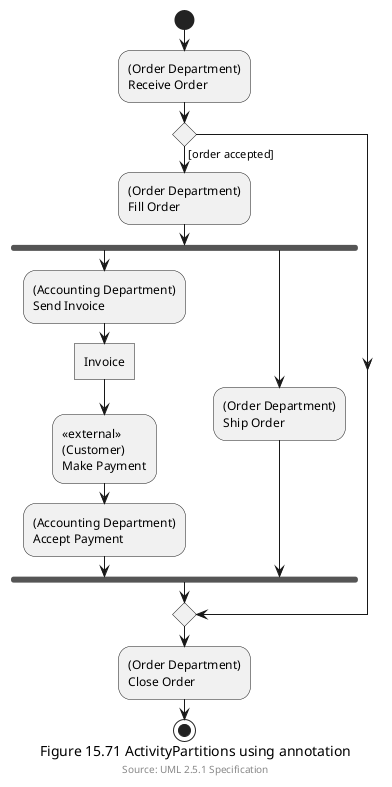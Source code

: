 @startuml
start

:(Order Department)
Receive Order;

if () then ([order accepted])

:(Order Department)
Fill Order;

fork

:(Accounting Department)
Send Invoice;

:Invoice]

:<<external>>
(Customer)
Make Payment;

:(Accounting Department)
Accept Payment;

fork again

:(Order Department)
Ship Order;

end fork

else ()

end if

:(Order Department)
Close Order;

stop

caption Figure 15.71 ActivityPartitions using annotation
footer Source: UML 2.5.1 Specification
@enduml